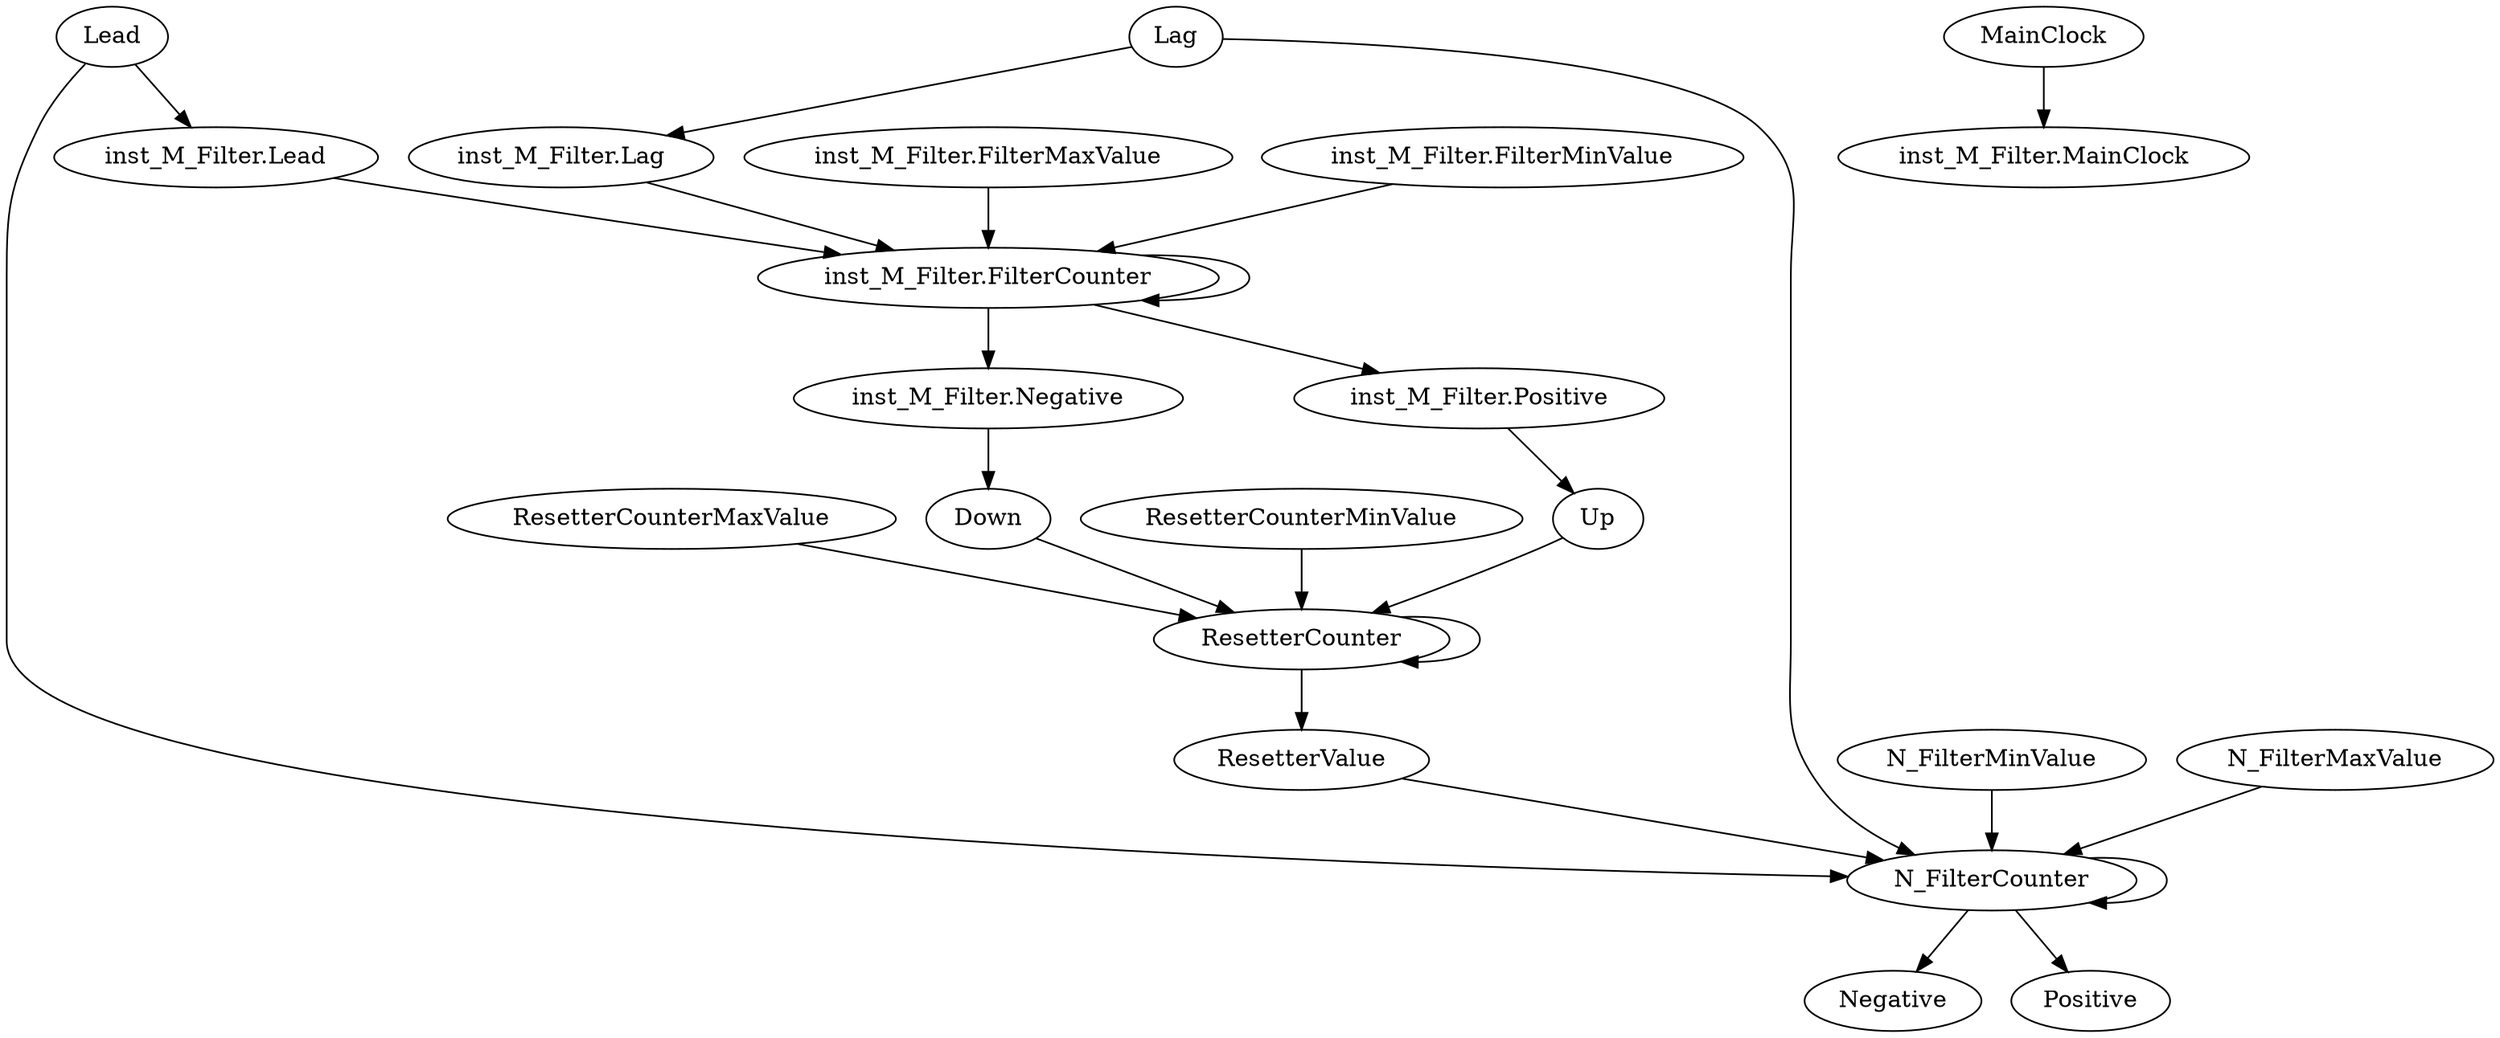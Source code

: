 digraph "()" {
	ResetterCounterMaxValue -> ResetterCounter	 [weight=3.0];
	"inst_M_Filter.Negative" -> Down	 [weight=1.0];
	Lead -> "inst_M_Filter.Lead"	 [weight=1.0];
	Lead -> N_FilterCounter	 [weight=1.0];
	"inst_M_Filter.Lead" -> "inst_M_Filter.FilterCounter"	 [weight=1.0];
	N_FilterMinValue -> N_FilterCounter	 [weight=3.0];
	N_FilterCounter -> Negative	 [weight=1.0];
	N_FilterCounter -> Positive	 [weight=1.0];
	N_FilterCounter -> N_FilterCounter	 [weight=8.0];
	"inst_M_Filter.Positive" -> Up	 [weight=1.0];
	Lag -> N_FilterCounter	 [weight=1.0];
	Lag -> "inst_M_Filter.Lag"	 [weight=1.0];
	ResetterCounterMinValue -> ResetterCounter	 [weight=3.0];
	"inst_M_Filter.FilterMaxValue" -> "inst_M_Filter.FilterCounter"	 [weight=3.0];
	ResetterValue -> N_FilterCounter	 [weight=1.0];
	"inst_M_Filter.Lag" -> "inst_M_Filter.FilterCounter"	 [weight=1.0];
	Up -> ResetterCounter	 [weight=2.0];
	ResetterCounter -> ResetterValue	 [weight=8.0];
	ResetterCounter -> ResetterCounter	 [weight=8.0];
	"inst_M_Filter.FilterMinValue" -> "inst_M_Filter.FilterCounter"	 [weight=3.0];
	"inst_M_Filter.FilterCounter" -> "inst_M_Filter.Negative"	 [weight=1.0];
	"inst_M_Filter.FilterCounter" -> "inst_M_Filter.Positive"	 [weight=1.0];
	"inst_M_Filter.FilterCounter" -> "inst_M_Filter.FilterCounter"	 [weight=8.0];
	N_FilterMaxValue -> N_FilterCounter	 [weight=3.0];
	MainClock -> "inst_M_Filter.MainClock"	 [weight=1.0];
	Down -> ResetterCounter	 [weight=1.0];
}
